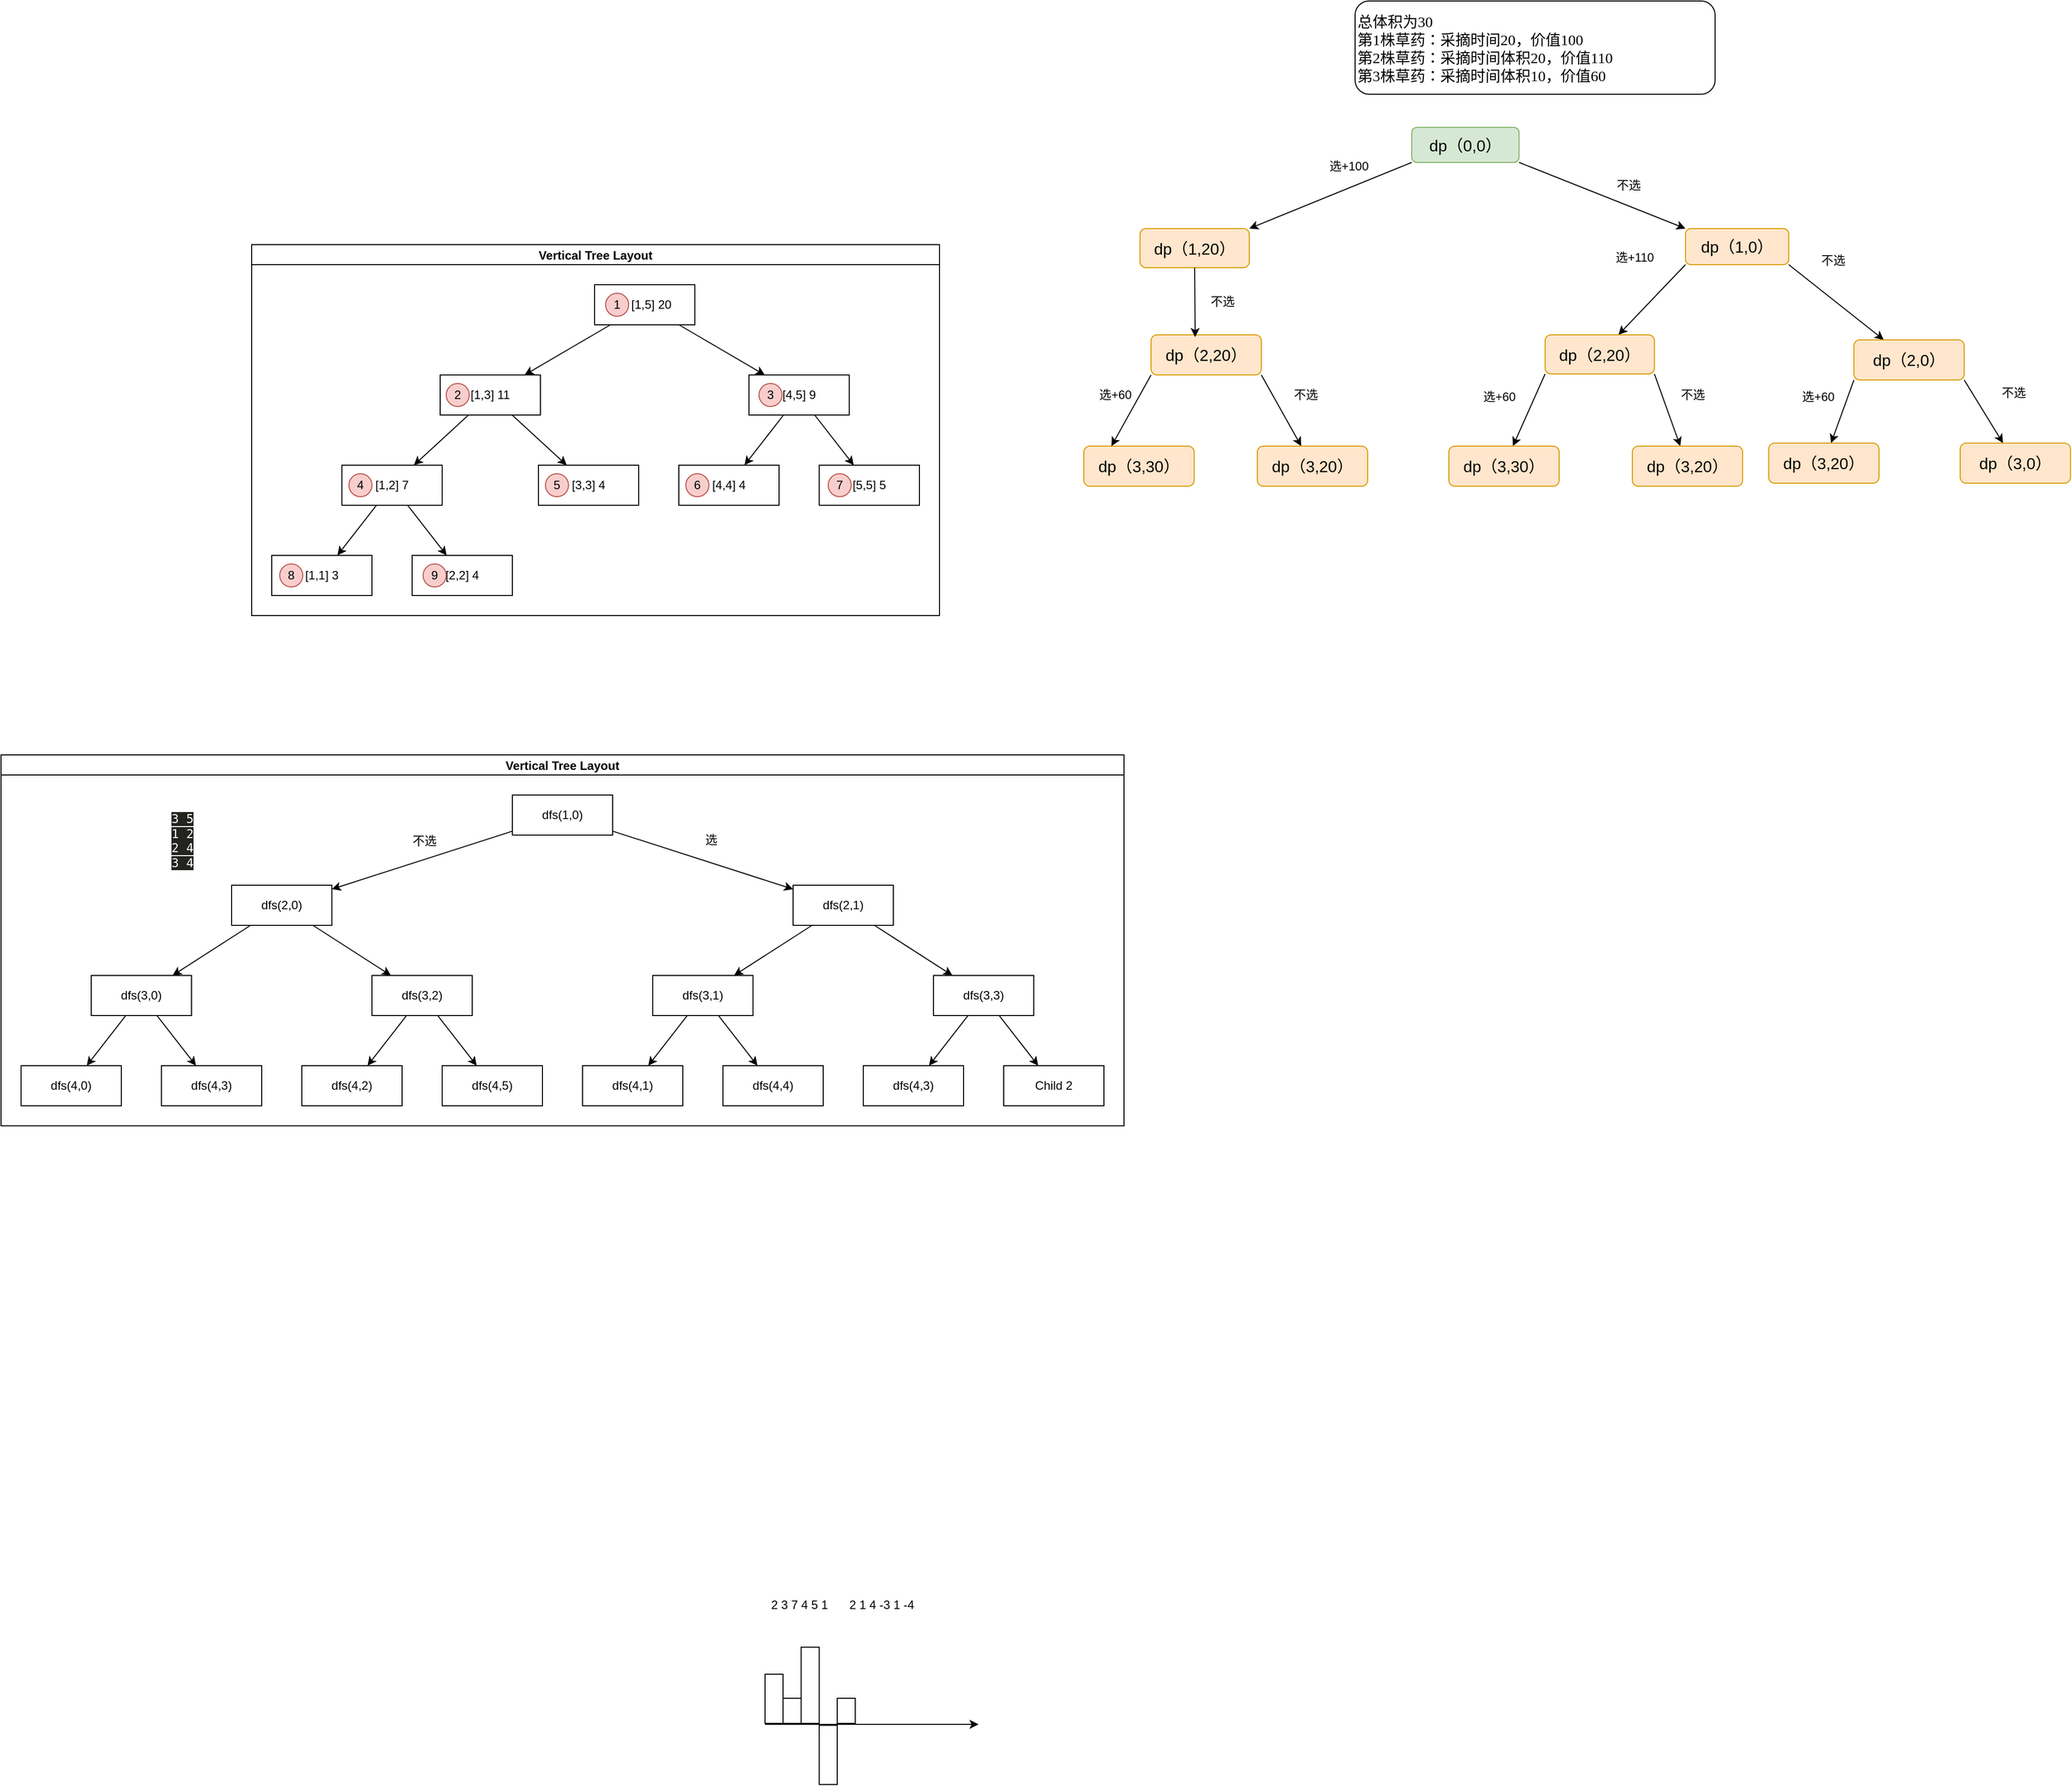 <mxfile version="26.1.1">
  <diagram name="第 1 页" id="kbOdk6Lyz25s7205qlWB">
    <mxGraphModel dx="2817" dy="260" grid="0" gridSize="10" guides="1" tooltips="1" connect="1" arrows="1" fold="1" page="1" pageScale="1" pageWidth="2339" pageHeight="3300" math="0" shadow="0">
      <root>
        <mxCell id="0" />
        <mxCell id="1" parent="0" />
        <mxCell id="QFRHChqrzQPd7RxqJ8-l-7" style="rounded=0;orthogonalLoop=1;jettySize=auto;html=1;exitX=0;exitY=1;exitDx=0;exitDy=0;entryX=1;entryY=0;entryDx=0;entryDy=0;" parent="1" source="QFRHChqrzQPd7RxqJ8-l-3" target="QFRHChqrzQPd7RxqJ8-l-4" edge="1">
          <mxGeometry relative="1" as="geometry" />
        </mxCell>
        <mxCell id="QFRHChqrzQPd7RxqJ8-l-8" style="rounded=0;orthogonalLoop=1;jettySize=auto;html=1;exitX=1;exitY=1;exitDx=0;exitDy=0;entryX=0;entryY=0;entryDx=0;entryDy=0;" parent="1" source="QFRHChqrzQPd7RxqJ8-l-3" target="QFRHChqrzQPd7RxqJ8-l-6" edge="1">
          <mxGeometry relative="1" as="geometry" />
        </mxCell>
        <mxCell id="QFRHChqrzQPd7RxqJ8-l-3" value="&lt;font style=&quot;font-size: 16px;&quot;&gt;dp（0,0）&lt;/font&gt;" style="rounded=1;whiteSpace=wrap;html=1;fillColor=#d5e8d4;strokeColor=#82b366;" parent="1" vertex="1">
          <mxGeometry x="-822" y="189" width="107" height="35" as="geometry" />
        </mxCell>
        <mxCell id="QFRHChqrzQPd7RxqJ8-l-4" value="&lt;font style=&quot;font-size: 16px;&quot;&gt;dp（1,20）&lt;/font&gt;" style="rounded=1;whiteSpace=wrap;html=1;fillColor=#ffe6cc;strokeColor=#d79b00;" parent="1" vertex="1">
          <mxGeometry x="-1093" y="290" width="109" height="39" as="geometry" />
        </mxCell>
        <mxCell id="QFRHChqrzQPd7RxqJ8-l-28" style="rounded=0;orthogonalLoop=1;jettySize=auto;html=1;exitX=0;exitY=1;exitDx=0;exitDy=0;" parent="1" source="QFRHChqrzQPd7RxqJ8-l-6" target="QFRHChqrzQPd7RxqJ8-l-15" edge="1">
          <mxGeometry relative="1" as="geometry" />
        </mxCell>
        <mxCell id="QFRHChqrzQPd7RxqJ8-l-29" style="rounded=0;orthogonalLoop=1;jettySize=auto;html=1;exitX=1;exitY=1;exitDx=0;exitDy=0;" parent="1" source="QFRHChqrzQPd7RxqJ8-l-6" target="QFRHChqrzQPd7RxqJ8-l-16" edge="1">
          <mxGeometry relative="1" as="geometry" />
        </mxCell>
        <mxCell id="QFRHChqrzQPd7RxqJ8-l-6" value="&lt;font style=&quot;font-size: 16px;&quot;&gt;dp（1,0）&lt;/font&gt;" style="rounded=1;whiteSpace=wrap;html=1;fillColor=#ffe6cc;strokeColor=#d79b00;" parent="1" vertex="1">
          <mxGeometry x="-549" y="290" width="103" height="36" as="geometry" />
        </mxCell>
        <mxCell id="QFRHChqrzQPd7RxqJ8-l-9" value="&lt;div&gt;&lt;font face=&quot;Times New Roman&quot;&gt;总体积为30&lt;/font&gt;&lt;/div&gt;&lt;font face=&quot;YaJ0R3QCzbP8KVSOE0K6&quot; style=&quot;font-size: 15px;&quot;&gt;第1株草药：采摘时间20，价值100&lt;br&gt;&lt;/font&gt;&lt;div style=&quot;font-size: 15px;&quot;&gt;&lt;font face=&quot;YaJ0R3QCzbP8KVSOE0K6&quot;&gt;&lt;span style=&quot;background-color: initial;&quot;&gt;第2株草药&lt;/span&gt;&lt;font style=&quot;font-size: 15px;&quot;&gt;：&lt;/font&gt;&lt;span style=&quot;background-color: initial;&quot;&gt;采摘时间&lt;/span&gt;&lt;span style=&quot;background-color: initial;&quot;&gt;体积20，价值110&lt;/span&gt;&lt;/font&gt;&lt;/div&gt;&lt;div style=&quot;font-size: 15px;&quot;&gt;&lt;font face=&quot;YaJ0R3QCzbP8KVSOE0K6&quot;&gt;&lt;span style=&quot;background-color: initial;&quot;&gt;第3株草药&lt;/span&gt;&lt;font style=&quot;font-size: 15px;&quot;&gt;：&lt;/font&gt;&lt;span style=&quot;background-color: initial;&quot;&gt;采摘时间&lt;/span&gt;&lt;span style=&quot;background-color: initial;&quot;&gt;体积10，价值60&lt;/span&gt;&lt;/font&gt;&lt;/div&gt;" style="rounded=1;whiteSpace=wrap;html=1;align=left;fontSize=15;" parent="1" vertex="1">
          <mxGeometry x="-878.5" y="63" width="359" height="93" as="geometry" />
        </mxCell>
        <mxCell id="QFRHChqrzQPd7RxqJ8-l-10" value="选+100" style="text;html=1;align=center;verticalAlign=middle;resizable=0;points=[];autosize=1;strokeColor=none;fillColor=none;" parent="1" vertex="1">
          <mxGeometry x="-914" y="215" width="57" height="26" as="geometry" />
        </mxCell>
        <mxCell id="QFRHChqrzQPd7RxqJ8-l-11" value="不选" style="text;html=1;align=center;verticalAlign=middle;resizable=0;points=[];autosize=1;strokeColor=none;fillColor=none;" parent="1" vertex="1">
          <mxGeometry x="-627" y="234" width="42" height="26" as="geometry" />
        </mxCell>
        <mxCell id="QFRHChqrzQPd7RxqJ8-l-35" style="rounded=0;orthogonalLoop=1;jettySize=auto;html=1;exitX=1;exitY=1;exitDx=0;exitDy=0;" parent="1" source="QFRHChqrzQPd7RxqJ8-l-14" target="QFRHChqrzQPd7RxqJ8-l-20" edge="1">
          <mxGeometry relative="1" as="geometry" />
        </mxCell>
        <mxCell id="QFRHChqrzQPd7RxqJ8-l-14" value="&lt;font style=&quot;font-size: 16px;&quot;&gt;dp（2,20）&lt;/font&gt;" style="rounded=1;whiteSpace=wrap;html=1;fillColor=#ffe6cc;strokeColor=#d79b00;" parent="1" vertex="1">
          <mxGeometry x="-1082" y="396" width="110" height="40" as="geometry" />
        </mxCell>
        <mxCell id="QFRHChqrzQPd7RxqJ8-l-38" style="rounded=0;orthogonalLoop=1;jettySize=auto;html=1;exitX=0;exitY=1;exitDx=0;exitDy=0;" parent="1" source="QFRHChqrzQPd7RxqJ8-l-15" target="QFRHChqrzQPd7RxqJ8-l-22" edge="1">
          <mxGeometry relative="1" as="geometry" />
        </mxCell>
        <mxCell id="QFRHChqrzQPd7RxqJ8-l-39" style="rounded=0;orthogonalLoop=1;jettySize=auto;html=1;exitX=1;exitY=1;exitDx=0;exitDy=0;" parent="1" source="QFRHChqrzQPd7RxqJ8-l-15" target="QFRHChqrzQPd7RxqJ8-l-23" edge="1">
          <mxGeometry relative="1" as="geometry" />
        </mxCell>
        <mxCell id="QFRHChqrzQPd7RxqJ8-l-15" value="&lt;font style=&quot;font-size: 16px;&quot;&gt;dp（2,20）&lt;/font&gt;" style="rounded=1;whiteSpace=wrap;html=1;fillColor=#ffe6cc;strokeColor=#d79b00;flipV=1;" parent="1" vertex="1">
          <mxGeometry x="-689" y="396" width="109" height="39" as="geometry" />
        </mxCell>
        <mxCell id="QFRHChqrzQPd7RxqJ8-l-40" style="rounded=0;orthogonalLoop=1;jettySize=auto;html=1;exitX=0;exitY=1;exitDx=0;exitDy=0;" parent="1" source="QFRHChqrzQPd7RxqJ8-l-16" target="QFRHChqrzQPd7RxqJ8-l-24" edge="1">
          <mxGeometry relative="1" as="geometry" />
        </mxCell>
        <mxCell id="QFRHChqrzQPd7RxqJ8-l-41" style="rounded=0;orthogonalLoop=1;jettySize=auto;html=1;exitX=1;exitY=1;exitDx=0;exitDy=0;" parent="1" source="QFRHChqrzQPd7RxqJ8-l-16" target="QFRHChqrzQPd7RxqJ8-l-25" edge="1">
          <mxGeometry relative="1" as="geometry" />
        </mxCell>
        <mxCell id="QFRHChqrzQPd7RxqJ8-l-16" value="&lt;font style=&quot;font-size: 16px;&quot;&gt;dp（2,0）&lt;/font&gt;" style="rounded=1;whiteSpace=wrap;html=1;fillColor=#ffe6cc;strokeColor=#d79b00;flipV=1;" parent="1" vertex="1">
          <mxGeometry x="-381" y="401" width="110" height="40" as="geometry" />
        </mxCell>
        <mxCell id="QFRHChqrzQPd7RxqJ8-l-17" style="rounded=0;orthogonalLoop=1;jettySize=auto;html=1;exitX=0.5;exitY=1;exitDx=0;exitDy=0;entryX=0.4;entryY=0.056;entryDx=0;entryDy=0;entryPerimeter=0;" parent="1" source="QFRHChqrzQPd7RxqJ8-l-4" target="QFRHChqrzQPd7RxqJ8-l-14" edge="1">
          <mxGeometry relative="1" as="geometry" />
        </mxCell>
        <mxCell id="QFRHChqrzQPd7RxqJ8-l-30" value="不选" style="text;html=1;align=center;verticalAlign=middle;resizable=0;points=[];autosize=1;strokeColor=none;fillColor=none;" parent="1" vertex="1">
          <mxGeometry x="-1032" y="350" width="42" height="26" as="geometry" />
        </mxCell>
        <mxCell id="QFRHChqrzQPd7RxqJ8-l-18" value="&lt;font style=&quot;font-size: 16px;&quot;&gt;dp（3,30）&lt;/font&gt;" style="rounded=1;whiteSpace=wrap;html=1;fillColor=#ffe6cc;strokeColor=#d79b00;align=center;flipH=1;flipV=1;" parent="1" vertex="1">
          <mxGeometry x="-1149" y="507" width="110" height="40" as="geometry" />
        </mxCell>
        <mxCell id="QFRHChqrzQPd7RxqJ8-l-20" value="&lt;font style=&quot;font-size: 16px;&quot;&gt;dp（3,20）&lt;/font&gt;" style="rounded=1;whiteSpace=wrap;html=1;fillColor=#ffe6cc;strokeColor=#d79b00;align=center;flipH=1;flipV=1;" parent="1" vertex="1">
          <mxGeometry x="-976" y="507" width="110" height="40" as="geometry" />
        </mxCell>
        <mxCell id="QFRHChqrzQPd7RxqJ8-l-22" value="&lt;font style=&quot;font-size: 16px;&quot;&gt;dp（3,30）&lt;/font&gt;" style="rounded=1;whiteSpace=wrap;html=1;fillColor=#ffe6cc;strokeColor=#d79b00;align=center;flipH=1;flipV=1;" parent="1" vertex="1">
          <mxGeometry x="-785" y="507" width="110" height="40" as="geometry" />
        </mxCell>
        <mxCell id="QFRHChqrzQPd7RxqJ8-l-23" value="&lt;font style=&quot;font-size: 16px;&quot;&gt;dp（3,20）&lt;/font&gt;" style="rounded=1;whiteSpace=wrap;html=1;fillColor=#ffe6cc;strokeColor=#d79b00;align=center;flipH=1;flipV=1;" parent="1" vertex="1">
          <mxGeometry x="-602" y="507" width="110" height="40" as="geometry" />
        </mxCell>
        <mxCell id="QFRHChqrzQPd7RxqJ8-l-24" value="&lt;font style=&quot;font-size: 16px;&quot;&gt;dp（3,20）&lt;/font&gt;" style="rounded=1;whiteSpace=wrap;html=1;fillColor=#ffe6cc;strokeColor=#d79b00;align=center;flipH=1;flipV=1;" parent="1" vertex="1">
          <mxGeometry x="-466" y="504" width="110" height="40" as="geometry" />
        </mxCell>
        <mxCell id="QFRHChqrzQPd7RxqJ8-l-25" value="&lt;font style=&quot;font-size: 16px;&quot;&gt;dp（3,0）&lt;/font&gt;" style="rounded=1;whiteSpace=wrap;html=1;fillColor=#ffe6cc;strokeColor=#d79b00;align=center;flipH=1;flipV=1;" parent="1" vertex="1">
          <mxGeometry x="-275" y="504" width="110" height="40" as="geometry" />
        </mxCell>
        <mxCell id="QFRHChqrzQPd7RxqJ8-l-31" value="选+110" style="text;html=1;align=center;verticalAlign=middle;resizable=0;points=[];autosize=1;strokeColor=none;fillColor=none;" parent="1" vertex="1">
          <mxGeometry x="-628" y="306" width="56" height="26" as="geometry" />
        </mxCell>
        <mxCell id="QFRHChqrzQPd7RxqJ8-l-32" value="不选" style="text;html=1;align=center;verticalAlign=middle;resizable=0;points=[];autosize=1;strokeColor=none;fillColor=none;" parent="1" vertex="1">
          <mxGeometry x="-423" y="309" width="42" height="26" as="geometry" />
        </mxCell>
        <mxCell id="QFRHChqrzQPd7RxqJ8-l-34" style="rounded=0;orthogonalLoop=1;jettySize=auto;html=1;exitX=0;exitY=1;exitDx=0;exitDy=0;entryX=0.25;entryY=0;entryDx=0;entryDy=0;" parent="1" source="QFRHChqrzQPd7RxqJ8-l-14" target="QFRHChqrzQPd7RxqJ8-l-18" edge="1">
          <mxGeometry relative="1" as="geometry" />
        </mxCell>
        <mxCell id="QFRHChqrzQPd7RxqJ8-l-36" value="选+60" style="text;html=1;align=center;verticalAlign=middle;resizable=0;points=[];autosize=1;strokeColor=none;fillColor=none;flipV=1;" parent="1" vertex="1">
          <mxGeometry x="-1143" y="443" width="50" height="26" as="geometry" />
        </mxCell>
        <mxCell id="QFRHChqrzQPd7RxqJ8-l-37" value="不选" style="text;html=1;align=center;verticalAlign=middle;resizable=0;points=[];autosize=1;strokeColor=none;fillColor=none;flipV=1;" parent="1" vertex="1">
          <mxGeometry x="-949" y="443" width="42" height="26" as="geometry" />
        </mxCell>
        <mxCell id="QFRHChqrzQPd7RxqJ8-l-45" value="选+60" style="text;html=1;align=center;verticalAlign=middle;resizable=0;points=[];autosize=1;strokeColor=none;fillColor=none;flipV=1;" parent="1" vertex="1">
          <mxGeometry x="-760" y="445" width="50" height="26" as="geometry" />
        </mxCell>
        <mxCell id="QFRHChqrzQPd7RxqJ8-l-46" value="选+60" style="text;html=1;align=center;verticalAlign=middle;resizable=0;points=[];autosize=1;strokeColor=none;fillColor=none;flipV=1;" parent="1" vertex="1">
          <mxGeometry x="-442" y="445" width="50" height="26" as="geometry" />
        </mxCell>
        <mxCell id="QFRHChqrzQPd7RxqJ8-l-47" value="不选" style="text;html=1;align=center;verticalAlign=middle;resizable=0;points=[];autosize=1;strokeColor=none;fillColor=none;flipV=1;" parent="1" vertex="1">
          <mxGeometry x="-563" y="443" width="42" height="26" as="geometry" />
        </mxCell>
        <mxCell id="QFRHChqrzQPd7RxqJ8-l-50" value="不选" style="text;html=1;align=center;verticalAlign=middle;resizable=0;points=[];autosize=1;strokeColor=none;fillColor=none;flipV=1;" parent="1" vertex="1">
          <mxGeometry x="-243" y="441" width="42" height="26" as="geometry" />
        </mxCell>
        <mxCell id="_bcb0-fup-FFyFKvxs5I-2" value="Vertical Tree Layout" style="swimlane;startSize=20;horizontal=1;childLayout=treeLayout;horizontalTree=0;sortEdges=1;resizable=0;containerType=tree;fontSize=12;" parent="1" vertex="1">
          <mxGeometry x="-1979" y="306" width="686" height="370" as="geometry" />
        </mxCell>
        <mxCell id="_bcb0-fup-FFyFKvxs5I-3" value="&amp;nbsp; &amp;nbsp; [1,5] 20" style="whiteSpace=wrap;html=1;fillColor=none;strokeColor=default;" parent="_bcb0-fup-FFyFKvxs5I-2" vertex="1">
          <mxGeometry x="342" y="40" width="100" height="40" as="geometry" />
        </mxCell>
        <mxCell id="_bcb0-fup-FFyFKvxs5I-4" value="[1,3] 11" style="whiteSpace=wrap;html=1;fillColor=none;strokeColor=default;" parent="_bcb0-fup-FFyFKvxs5I-2" vertex="1">
          <mxGeometry x="188" y="130" width="100" height="40" as="geometry" />
        </mxCell>
        <mxCell id="_bcb0-fup-FFyFKvxs5I-5" value="" style="elbow=vertical;html=1;rounded=1;sourcePerimeterSpacing=0;targetPerimeterSpacing=0;startSize=6;endSize=6;" parent="_bcb0-fup-FFyFKvxs5I-2" source="_bcb0-fup-FFyFKvxs5I-3" target="_bcb0-fup-FFyFKvxs5I-4" edge="1">
          <mxGeometry relative="1" as="geometry" />
        </mxCell>
        <mxCell id="_bcb0-fup-FFyFKvxs5I-6" value="[4,5] 9" style="whiteSpace=wrap;html=1;" parent="_bcb0-fup-FFyFKvxs5I-2" vertex="1">
          <mxGeometry x="496" y="130" width="100" height="40" as="geometry" />
        </mxCell>
        <mxCell id="_bcb0-fup-FFyFKvxs5I-7" value="" style="elbow=vertical;html=1;rounded=1;sourcePerimeterSpacing=0;targetPerimeterSpacing=0;startSize=6;endSize=6;" parent="_bcb0-fup-FFyFKvxs5I-2" source="_bcb0-fup-FFyFKvxs5I-3" target="_bcb0-fup-FFyFKvxs5I-6" edge="1">
          <mxGeometry relative="1" as="geometry" />
        </mxCell>
        <mxCell id="_bcb0-fup-FFyFKvxs5I-16" value="" style="elbow=vertical;html=1;rounded=1;sourcePerimeterSpacing=0;targetPerimeterSpacing=0;startSize=6;endSize=6;" parent="_bcb0-fup-FFyFKvxs5I-2" source="_bcb0-fup-FFyFKvxs5I-4" target="_bcb0-fup-FFyFKvxs5I-17" edge="1">
          <mxGeometry relative="1" as="geometry">
            <mxPoint x="-2320.2" y="370" as="sourcePoint" />
          </mxGeometry>
        </mxCell>
        <mxCell id="_bcb0-fup-FFyFKvxs5I-17" value="[1,2] 7" style="whiteSpace=wrap;html=1;fillColor=default;strokeColor=default;" parent="_bcb0-fup-FFyFKvxs5I-2" vertex="1">
          <mxGeometry x="90" y="220" width="100" height="40" as="geometry" />
        </mxCell>
        <mxCell id="_bcb0-fup-FFyFKvxs5I-18" value="" style="elbow=vertical;html=1;rounded=1;sourcePerimeterSpacing=0;targetPerimeterSpacing=0;startSize=6;endSize=6;" parent="_bcb0-fup-FFyFKvxs5I-2" source="_bcb0-fup-FFyFKvxs5I-4" target="_bcb0-fup-FFyFKvxs5I-19" edge="1">
          <mxGeometry relative="1" as="geometry">
            <mxPoint x="-2320.2" y="370" as="sourcePoint" />
          </mxGeometry>
        </mxCell>
        <mxCell id="_bcb0-fup-FFyFKvxs5I-19" value="[3,3] 4" style="whiteSpace=wrap;html=1;" parent="_bcb0-fup-FFyFKvxs5I-2" vertex="1">
          <mxGeometry x="286" y="220" width="100" height="40" as="geometry" />
        </mxCell>
        <mxCell id="_bcb0-fup-FFyFKvxs5I-20" value="" style="elbow=vertical;html=1;rounded=1;sourcePerimeterSpacing=0;targetPerimeterSpacing=0;startSize=6;endSize=6;" parent="_bcb0-fup-FFyFKvxs5I-2" source="_bcb0-fup-FFyFKvxs5I-17" target="_bcb0-fup-FFyFKvxs5I-21" edge="1">
          <mxGeometry relative="1" as="geometry">
            <mxPoint x="-2266.2" y="460" as="sourcePoint" />
          </mxGeometry>
        </mxCell>
        <mxCell id="_bcb0-fup-FFyFKvxs5I-21" value="[1,1] 3" style="whiteSpace=wrap;html=1;" parent="_bcb0-fup-FFyFKvxs5I-2" vertex="1">
          <mxGeometry x="20" y="310" width="100" height="40" as="geometry" />
        </mxCell>
        <mxCell id="_bcb0-fup-FFyFKvxs5I-22" value="" style="elbow=vertical;html=1;rounded=1;sourcePerimeterSpacing=0;targetPerimeterSpacing=0;startSize=6;endSize=6;" parent="_bcb0-fup-FFyFKvxs5I-2" source="_bcb0-fup-FFyFKvxs5I-17" target="_bcb0-fup-FFyFKvxs5I-23" edge="1">
          <mxGeometry relative="1" as="geometry">
            <mxPoint x="-2266.2" y="460" as="sourcePoint" />
          </mxGeometry>
        </mxCell>
        <mxCell id="_bcb0-fup-FFyFKvxs5I-23" value="[2,2] 4" style="whiteSpace=wrap;html=1;" parent="_bcb0-fup-FFyFKvxs5I-2" vertex="1">
          <mxGeometry x="160" y="310" width="100" height="40" as="geometry" />
        </mxCell>
        <mxCell id="_bcb0-fup-FFyFKvxs5I-24" value="" style="elbow=vertical;html=1;rounded=1;sourcePerimeterSpacing=0;targetPerimeterSpacing=0;startSize=6;endSize=6;" parent="_bcb0-fup-FFyFKvxs5I-2" source="_bcb0-fup-FFyFKvxs5I-6" target="_bcb0-fup-FFyFKvxs5I-25" edge="1">
          <mxGeometry relative="1" as="geometry">
            <mxPoint x="-1851.2" y="370" as="sourcePoint" />
          </mxGeometry>
        </mxCell>
        <mxCell id="_bcb0-fup-FFyFKvxs5I-25" value="[4,4] 4" style="whiteSpace=wrap;html=1;" parent="_bcb0-fup-FFyFKvxs5I-2" vertex="1">
          <mxGeometry x="426" y="220" width="100" height="40" as="geometry" />
        </mxCell>
        <mxCell id="_bcb0-fup-FFyFKvxs5I-26" value="" style="elbow=vertical;html=1;rounded=1;sourcePerimeterSpacing=0;targetPerimeterSpacing=0;startSize=6;endSize=6;" parent="_bcb0-fup-FFyFKvxs5I-2" source="_bcb0-fup-FFyFKvxs5I-6" target="_bcb0-fup-FFyFKvxs5I-27" edge="1">
          <mxGeometry relative="1" as="geometry">
            <mxPoint x="-1849" y="370" as="sourcePoint" />
          </mxGeometry>
        </mxCell>
        <mxCell id="_bcb0-fup-FFyFKvxs5I-27" value="[5,5] 5" style="whiteSpace=wrap;html=1;" parent="_bcb0-fup-FFyFKvxs5I-2" vertex="1">
          <mxGeometry x="566" y="220" width="100" height="40" as="geometry" />
        </mxCell>
        <mxCell id="_bcb0-fup-FFyFKvxs5I-29" value="1" style="ellipse;whiteSpace=wrap;html=1;aspect=fixed;fillColor=#f8cecc;strokeColor=#b85450;" parent="_bcb0-fup-FFyFKvxs5I-2" vertex="1">
          <mxGeometry x="353" y="48.5" width="23" height="23" as="geometry" />
        </mxCell>
        <mxCell id="_bcb0-fup-FFyFKvxs5I-30" value="2" style="ellipse;whiteSpace=wrap;html=1;aspect=fixed;fillColor=#f8cecc;strokeColor=#b85450;" parent="_bcb0-fup-FFyFKvxs5I-2" vertex="1">
          <mxGeometry x="194" y="138.5" width="23" height="23" as="geometry" />
        </mxCell>
        <mxCell id="_bcb0-fup-FFyFKvxs5I-31" value="3" style="ellipse;whiteSpace=wrap;html=1;aspect=fixed;fillColor=#f8cecc;strokeColor=#b85450;" parent="_bcb0-fup-FFyFKvxs5I-2" vertex="1">
          <mxGeometry x="506" y="138.5" width="23" height="23" as="geometry" />
        </mxCell>
        <mxCell id="_bcb0-fup-FFyFKvxs5I-36" value="5" style="ellipse;whiteSpace=wrap;html=1;aspect=fixed;fillColor=#f8cecc;strokeColor=#b85450;" parent="_bcb0-fup-FFyFKvxs5I-2" vertex="1">
          <mxGeometry x="293" y="228.5" width="23" height="23" as="geometry" />
        </mxCell>
        <mxCell id="_bcb0-fup-FFyFKvxs5I-32" value="6" style="ellipse;whiteSpace=wrap;html=1;aspect=fixed;fillColor=#f8cecc;strokeColor=#b85450;" parent="_bcb0-fup-FFyFKvxs5I-2" vertex="1">
          <mxGeometry x="433" y="228.5" width="23" height="23" as="geometry" />
        </mxCell>
        <mxCell id="_bcb0-fup-FFyFKvxs5I-60" value="4" style="ellipse;whiteSpace=wrap;html=1;aspect=fixed;fillColor=#f8cecc;strokeColor=#b85450;" parent="_bcb0-fup-FFyFKvxs5I-2" vertex="1">
          <mxGeometry x="97" y="228.5" width="23" height="23" as="geometry" />
        </mxCell>
        <mxCell id="_bcb0-fup-FFyFKvxs5I-61" value="7" style="ellipse;whiteSpace=wrap;html=1;aspect=fixed;fillColor=#f8cecc;strokeColor=#b85450;" parent="_bcb0-fup-FFyFKvxs5I-2" vertex="1">
          <mxGeometry x="575" y="228.5" width="23" height="23" as="geometry" />
        </mxCell>
        <mxCell id="_bcb0-fup-FFyFKvxs5I-64" value="8" style="ellipse;whiteSpace=wrap;html=1;aspect=fixed;fillColor=#f8cecc;strokeColor=#b85450;" parent="_bcb0-fup-FFyFKvxs5I-2" vertex="1">
          <mxGeometry x="28" y="318.5" width="23" height="23" as="geometry" />
        </mxCell>
        <mxCell id="_bcb0-fup-FFyFKvxs5I-66" value="9" style="ellipse;whiteSpace=wrap;html=1;aspect=fixed;fillColor=#f8cecc;strokeColor=#b85450;" parent="_bcb0-fup-FFyFKvxs5I-2" vertex="1">
          <mxGeometry x="171" y="318.5" width="23" height="23" as="geometry" />
        </mxCell>
        <mxCell id="wHUjox2w2OE0-h4zFQn9-1" value="&lt;font face=&quot;Source Code Pro, Consolas, monospace&quot; color=&quot;#f8f8f2&quot;&gt;&lt;span style=&quot;font-size: 12.25px; white-space-collapse: preserve; background-color: rgb(35, 36, 31);&quot;&gt;3 5&lt;/span&gt;&lt;/font&gt;&lt;div&gt;&lt;font face=&quot;Source Code Pro, Consolas, monospace&quot; color=&quot;#f8f8f2&quot;&gt;&lt;span style=&quot;font-size: 12.25px; white-space-collapse: preserve; background-color: rgb(35, 36, 31);&quot;&gt;1 2&lt;/span&gt;&lt;/font&gt;&lt;/div&gt;&lt;div&gt;&lt;font face=&quot;Source Code Pro, Consolas, monospace&quot; color=&quot;#f8f8f2&quot;&gt;&lt;span style=&quot;font-size: 12.25px; white-space-collapse: preserve; background-color: rgb(35, 36, 31);&quot;&gt;2 4&lt;/span&gt;&lt;/font&gt;&lt;/div&gt;&lt;div&gt;&lt;font face=&quot;Source Code Pro, Consolas, monospace&quot; color=&quot;#f8f8f2&quot;&gt;&lt;span style=&quot;font-size: 12.25px; white-space-collapse: preserve; background-color: rgb(35, 36, 31);&quot;&gt;3 4&lt;/span&gt;&lt;/font&gt;&lt;/div&gt;" style="text;whiteSpace=wrap;html=1;" parent="1" vertex="1">
          <mxGeometry x="-2061.0" y="864.999" width="48" height="81" as="geometry" />
        </mxCell>
        <mxCell id="wHUjox2w2OE0-h4zFQn9-2" value="Vertical Tree Layout" style="swimlane;startSize=20;horizontal=1;childLayout=treeLayout;horizontalTree=0;sortEdges=1;resizable=0;containerType=tree;fontSize=12;" parent="1" vertex="1">
          <mxGeometry x="-2229" y="815" width="1120" height="370" as="geometry" />
        </mxCell>
        <mxCell id="wHUjox2w2OE0-h4zFQn9-3" value="dfs(1,0)" style="whiteSpace=wrap;html=1;" parent="wHUjox2w2OE0-h4zFQn9-2" vertex="1">
          <mxGeometry x="510" y="40" width="100" height="40" as="geometry" />
        </mxCell>
        <mxCell id="wHUjox2w2OE0-h4zFQn9-4" value="dfs(2,0)" style="whiteSpace=wrap;html=1;" parent="wHUjox2w2OE0-h4zFQn9-2" vertex="1">
          <mxGeometry x="230" y="130" width="100" height="40" as="geometry" />
        </mxCell>
        <mxCell id="wHUjox2w2OE0-h4zFQn9-5" value="" style="elbow=vertical;html=1;rounded=1;sourcePerimeterSpacing=0;targetPerimeterSpacing=0;startSize=6;endSize=6;" parent="wHUjox2w2OE0-h4zFQn9-2" source="wHUjox2w2OE0-h4zFQn9-3" target="wHUjox2w2OE0-h4zFQn9-4" edge="1">
          <mxGeometry relative="1" as="geometry" />
        </mxCell>
        <mxCell id="wHUjox2w2OE0-h4zFQn9-6" value="dfs(2,1)" style="whiteSpace=wrap;html=1;" parent="wHUjox2w2OE0-h4zFQn9-2" vertex="1">
          <mxGeometry x="790" y="130" width="100" height="40" as="geometry" />
        </mxCell>
        <mxCell id="wHUjox2w2OE0-h4zFQn9-7" value="" style="elbow=vertical;html=1;rounded=1;sourcePerimeterSpacing=0;targetPerimeterSpacing=0;startSize=6;endSize=6;" parent="wHUjox2w2OE0-h4zFQn9-2" source="wHUjox2w2OE0-h4zFQn9-3" target="wHUjox2w2OE0-h4zFQn9-6" edge="1">
          <mxGeometry relative="1" as="geometry" />
        </mxCell>
        <mxCell id="wHUjox2w2OE0-h4zFQn9-8" value="" style="elbow=vertical;html=1;rounded=1;sourcePerimeterSpacing=0;targetPerimeterSpacing=0;startSize=6;endSize=6;" parent="wHUjox2w2OE0-h4zFQn9-2" source="wHUjox2w2OE0-h4zFQn9-4" target="wHUjox2w2OE0-h4zFQn9-9" edge="1">
          <mxGeometry relative="1" as="geometry">
            <mxPoint x="-2979" y="871" as="sourcePoint" />
          </mxGeometry>
        </mxCell>
        <mxCell id="wHUjox2w2OE0-h4zFQn9-9" value="dfs(3,0)" style="whiteSpace=wrap;html=1;" parent="wHUjox2w2OE0-h4zFQn9-2" vertex="1">
          <mxGeometry x="90" y="220" width="100" height="40" as="geometry" />
        </mxCell>
        <mxCell id="wHUjox2w2OE0-h4zFQn9-10" value="" style="elbow=vertical;html=1;rounded=1;sourcePerimeterSpacing=0;targetPerimeterSpacing=0;startSize=6;endSize=6;" parent="wHUjox2w2OE0-h4zFQn9-2" source="wHUjox2w2OE0-h4zFQn9-4" target="wHUjox2w2OE0-h4zFQn9-11" edge="1">
          <mxGeometry relative="1" as="geometry">
            <mxPoint x="-2979" y="871" as="sourcePoint" />
          </mxGeometry>
        </mxCell>
        <mxCell id="wHUjox2w2OE0-h4zFQn9-11" value="dfs(3,2)" style="whiteSpace=wrap;html=1;" parent="wHUjox2w2OE0-h4zFQn9-2" vertex="1">
          <mxGeometry x="370" y="220" width="100" height="40" as="geometry" />
        </mxCell>
        <mxCell id="wHUjox2w2OE0-h4zFQn9-12" value="" style="elbow=vertical;html=1;rounded=1;sourcePerimeterSpacing=0;targetPerimeterSpacing=0;startSize=6;endSize=6;" parent="wHUjox2w2OE0-h4zFQn9-2" source="wHUjox2w2OE0-h4zFQn9-6" target="wHUjox2w2OE0-h4zFQn9-13" edge="1">
          <mxGeometry relative="1" as="geometry">
            <mxPoint x="-2811" y="871" as="sourcePoint" />
          </mxGeometry>
        </mxCell>
        <mxCell id="wHUjox2w2OE0-h4zFQn9-13" value="dfs(3,1)" style="whiteSpace=wrap;html=1;" parent="wHUjox2w2OE0-h4zFQn9-2" vertex="1">
          <mxGeometry x="650" y="220" width="100" height="40" as="geometry" />
        </mxCell>
        <mxCell id="wHUjox2w2OE0-h4zFQn9-14" value="" style="elbow=vertical;html=1;rounded=1;sourcePerimeterSpacing=0;targetPerimeterSpacing=0;startSize=6;endSize=6;" parent="wHUjox2w2OE0-h4zFQn9-2" source="wHUjox2w2OE0-h4zFQn9-6" target="wHUjox2w2OE0-h4zFQn9-15" edge="1">
          <mxGeometry relative="1" as="geometry">
            <mxPoint x="-2811" y="871" as="sourcePoint" />
          </mxGeometry>
        </mxCell>
        <mxCell id="wHUjox2w2OE0-h4zFQn9-15" value="dfs(3,3)" style="whiteSpace=wrap;html=1;" parent="wHUjox2w2OE0-h4zFQn9-2" vertex="1">
          <mxGeometry x="930" y="220" width="100" height="40" as="geometry" />
        </mxCell>
        <mxCell id="wHUjox2w2OE0-h4zFQn9-16" value="" style="elbow=vertical;html=1;rounded=1;sourcePerimeterSpacing=0;targetPerimeterSpacing=0;startSize=6;endSize=6;" parent="wHUjox2w2OE0-h4zFQn9-2" source="wHUjox2w2OE0-h4zFQn9-9" target="wHUjox2w2OE0-h4zFQn9-17" edge="1">
          <mxGeometry relative="1" as="geometry">
            <mxPoint x="-2741" y="961" as="sourcePoint" />
          </mxGeometry>
        </mxCell>
        <mxCell id="wHUjox2w2OE0-h4zFQn9-17" value="dfs(4,0)" style="whiteSpace=wrap;html=1;" parent="wHUjox2w2OE0-h4zFQn9-2" vertex="1">
          <mxGeometry x="20" y="310" width="100" height="40" as="geometry" />
        </mxCell>
        <mxCell id="wHUjox2w2OE0-h4zFQn9-18" value="" style="elbow=vertical;html=1;rounded=1;sourcePerimeterSpacing=0;targetPerimeterSpacing=0;startSize=6;endSize=6;" parent="wHUjox2w2OE0-h4zFQn9-2" source="wHUjox2w2OE0-h4zFQn9-9" target="wHUjox2w2OE0-h4zFQn9-19" edge="1">
          <mxGeometry relative="1" as="geometry">
            <mxPoint x="-2741" y="961" as="sourcePoint" />
          </mxGeometry>
        </mxCell>
        <mxCell id="wHUjox2w2OE0-h4zFQn9-19" value="dfs(4,3)" style="whiteSpace=wrap;html=1;" parent="wHUjox2w2OE0-h4zFQn9-2" vertex="1">
          <mxGeometry x="160" y="310" width="100" height="40" as="geometry" />
        </mxCell>
        <mxCell id="wHUjox2w2OE0-h4zFQn9-20" value="" style="elbow=vertical;html=1;rounded=1;sourcePerimeterSpacing=0;targetPerimeterSpacing=0;startSize=6;endSize=6;" parent="wHUjox2w2OE0-h4zFQn9-2" source="wHUjox2w2OE0-h4zFQn9-11" target="wHUjox2w2OE0-h4zFQn9-21" edge="1">
          <mxGeometry relative="1" as="geometry">
            <mxPoint x="-2433" y="961" as="sourcePoint" />
          </mxGeometry>
        </mxCell>
        <mxCell id="wHUjox2w2OE0-h4zFQn9-21" value="dfs(4,2)" style="whiteSpace=wrap;html=1;" parent="wHUjox2w2OE0-h4zFQn9-2" vertex="1">
          <mxGeometry x="300" y="310" width="100" height="40" as="geometry" />
        </mxCell>
        <mxCell id="wHUjox2w2OE0-h4zFQn9-22" value="" style="elbow=vertical;html=1;rounded=1;sourcePerimeterSpacing=0;targetPerimeterSpacing=0;startSize=6;endSize=6;" parent="wHUjox2w2OE0-h4zFQn9-2" source="wHUjox2w2OE0-h4zFQn9-11" target="wHUjox2w2OE0-h4zFQn9-23" edge="1">
          <mxGeometry relative="1" as="geometry">
            <mxPoint x="-2436.5" y="961" as="sourcePoint" />
          </mxGeometry>
        </mxCell>
        <mxCell id="wHUjox2w2OE0-h4zFQn9-23" value="dfs(4,5)" style="whiteSpace=wrap;html=1;" parent="wHUjox2w2OE0-h4zFQn9-2" vertex="1">
          <mxGeometry x="440" y="310" width="100" height="40" as="geometry" />
        </mxCell>
        <mxCell id="wHUjox2w2OE0-h4zFQn9-24" value="" style="elbow=vertical;html=1;rounded=1;sourcePerimeterSpacing=0;targetPerimeterSpacing=0;startSize=6;endSize=6;" parent="wHUjox2w2OE0-h4zFQn9-2" source="wHUjox2w2OE0-h4zFQn9-13" target="wHUjox2w2OE0-h4zFQn9-25" edge="1">
          <mxGeometry relative="1" as="geometry">
            <mxPoint x="-1663" y="961" as="sourcePoint" />
          </mxGeometry>
        </mxCell>
        <mxCell id="wHUjox2w2OE0-h4zFQn9-25" value="dfs(4,1)" style="whiteSpace=wrap;html=1;" parent="wHUjox2w2OE0-h4zFQn9-2" vertex="1">
          <mxGeometry x="580" y="310" width="100" height="40" as="geometry" />
        </mxCell>
        <mxCell id="wHUjox2w2OE0-h4zFQn9-26" value="" style="elbow=vertical;html=1;rounded=1;sourcePerimeterSpacing=0;targetPerimeterSpacing=0;startSize=6;endSize=6;" parent="wHUjox2w2OE0-h4zFQn9-2" source="wHUjox2w2OE0-h4zFQn9-13" target="wHUjox2w2OE0-h4zFQn9-27" edge="1">
          <mxGeometry relative="1" as="geometry">
            <mxPoint x="-1656" y="961" as="sourcePoint" />
          </mxGeometry>
        </mxCell>
        <mxCell id="wHUjox2w2OE0-h4zFQn9-27" value="dfs(4,4)" style="whiteSpace=wrap;html=1;" parent="wHUjox2w2OE0-h4zFQn9-2" vertex="1">
          <mxGeometry x="720" y="310" width="100" height="40" as="geometry" />
        </mxCell>
        <mxCell id="wHUjox2w2OE0-h4zFQn9-28" value="" style="elbow=vertical;html=1;rounded=1;sourcePerimeterSpacing=0;targetPerimeterSpacing=0;startSize=6;endSize=6;" parent="wHUjox2w2OE0-h4zFQn9-2" source="wHUjox2w2OE0-h4zFQn9-15" target="wHUjox2w2OE0-h4zFQn9-29" edge="1">
          <mxGeometry relative="1" as="geometry">
            <mxPoint x="-1473" y="986" as="sourcePoint" />
          </mxGeometry>
        </mxCell>
        <mxCell id="wHUjox2w2OE0-h4zFQn9-29" value="dfs(4,3)" style="whiteSpace=wrap;html=1;" parent="wHUjox2w2OE0-h4zFQn9-2" vertex="1">
          <mxGeometry x="860" y="310" width="100" height="40" as="geometry" />
        </mxCell>
        <mxCell id="wHUjox2w2OE0-h4zFQn9-30" value="" style="elbow=vertical;html=1;rounded=1;sourcePerimeterSpacing=0;targetPerimeterSpacing=0;startSize=6;endSize=6;" parent="wHUjox2w2OE0-h4zFQn9-2" source="wHUjox2w2OE0-h4zFQn9-15" target="wHUjox2w2OE0-h4zFQn9-31" edge="1">
          <mxGeometry relative="1" as="geometry">
            <mxPoint x="-1469.5" y="986" as="sourcePoint" />
          </mxGeometry>
        </mxCell>
        <mxCell id="wHUjox2w2OE0-h4zFQn9-31" value="Child 2" style="whiteSpace=wrap;html=1;" parent="wHUjox2w2OE0-h4zFQn9-2" vertex="1">
          <mxGeometry x="1000" y="310" width="100" height="40" as="geometry" />
        </mxCell>
        <mxCell id="wHUjox2w2OE0-h4zFQn9-32" value="不选" style="text;html=1;align=center;verticalAlign=middle;resizable=0;points=[];autosize=1;strokeColor=none;fillColor=none;" parent="1" vertex="1">
          <mxGeometry x="-1828" y="888" width="42" height="26" as="geometry" />
        </mxCell>
        <mxCell id="wHUjox2w2OE0-h4zFQn9-33" value="选" style="text;html=1;align=center;verticalAlign=middle;resizable=0;points=[];autosize=1;strokeColor=none;fillColor=none;" parent="1" vertex="1">
          <mxGeometry x="-1536" y="887" width="30" height="26" as="geometry" />
        </mxCell>
        <mxCell id="Y_F8nXt43w0Cvml4_Kj7-1" value="" style="endArrow=classic;html=1;rounded=0;" edge="1" parent="1">
          <mxGeometry width="50" height="50" relative="1" as="geometry">
            <mxPoint x="-1467" y="1782" as="sourcePoint" />
            <mxPoint x="-1254" y="1782" as="targetPoint" />
          </mxGeometry>
        </mxCell>
        <mxCell id="Y_F8nXt43w0Cvml4_Kj7-2" value="2 3 7 4 5 1" style="text;html=1;align=center;verticalAlign=middle;resizable=0;points=[];autosize=1;strokeColor=none;fillColor=none;" vertex="1" parent="1">
          <mxGeometry x="-1471" y="1650" width="75" height="26" as="geometry" />
        </mxCell>
        <mxCell id="Y_F8nXt43w0Cvml4_Kj7-5" value="2 1 4 -3 1 -4" style="text;html=1;align=center;verticalAlign=middle;resizable=0;points=[];autosize=1;strokeColor=none;fillColor=none;" vertex="1" parent="1">
          <mxGeometry x="-1393" y="1650" width="83" height="26" as="geometry" />
        </mxCell>
        <mxCell id="Y_F8nXt43w0Cvml4_Kj7-7" value="" style="rounded=0;whiteSpace=wrap;html=1;" vertex="1" parent="1">
          <mxGeometry x="-1467" y="1732" width="18" height="49" as="geometry" />
        </mxCell>
        <mxCell id="Y_F8nXt43w0Cvml4_Kj7-8" value="" style="rounded=0;whiteSpace=wrap;html=1;" vertex="1" parent="1">
          <mxGeometry x="-1449" y="1756" width="18" height="25" as="geometry" />
        </mxCell>
        <mxCell id="Y_F8nXt43w0Cvml4_Kj7-9" value="" style="rounded=0;whiteSpace=wrap;html=1;" vertex="1" parent="1">
          <mxGeometry x="-1413" y="1783" width="18" height="59" as="geometry" />
        </mxCell>
        <mxCell id="Y_F8nXt43w0Cvml4_Kj7-10" value="" style="rounded=0;whiteSpace=wrap;html=1;" vertex="1" parent="1">
          <mxGeometry x="-1431" y="1705" width="18" height="76" as="geometry" />
        </mxCell>
        <mxCell id="Y_F8nXt43w0Cvml4_Kj7-11" value="" style="rounded=0;whiteSpace=wrap;html=1;" vertex="1" parent="1">
          <mxGeometry x="-1395" y="1756" width="18" height="25" as="geometry" />
        </mxCell>
      </root>
    </mxGraphModel>
  </diagram>
</mxfile>
